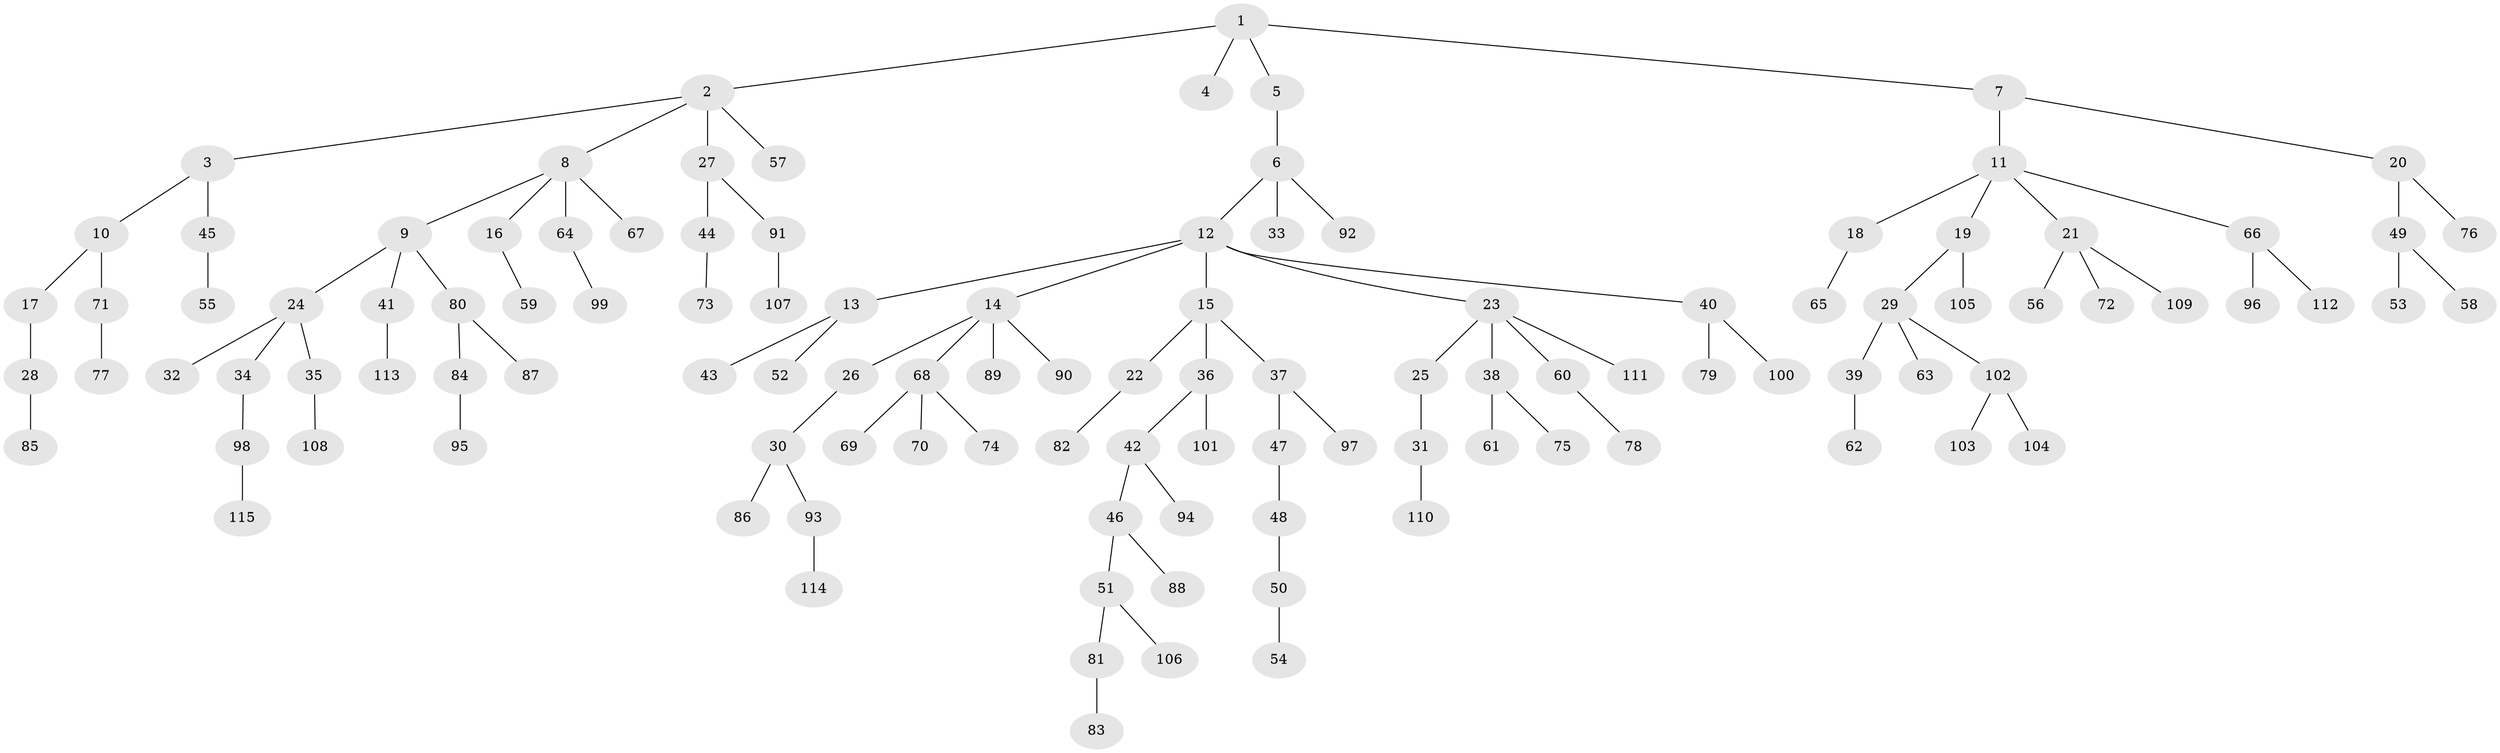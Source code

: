 // Generated by graph-tools (version 1.1) at 2025/50/03/09/25 03:50:18]
// undirected, 115 vertices, 114 edges
graph export_dot {
graph [start="1"]
  node [color=gray90,style=filled];
  1;
  2;
  3;
  4;
  5;
  6;
  7;
  8;
  9;
  10;
  11;
  12;
  13;
  14;
  15;
  16;
  17;
  18;
  19;
  20;
  21;
  22;
  23;
  24;
  25;
  26;
  27;
  28;
  29;
  30;
  31;
  32;
  33;
  34;
  35;
  36;
  37;
  38;
  39;
  40;
  41;
  42;
  43;
  44;
  45;
  46;
  47;
  48;
  49;
  50;
  51;
  52;
  53;
  54;
  55;
  56;
  57;
  58;
  59;
  60;
  61;
  62;
  63;
  64;
  65;
  66;
  67;
  68;
  69;
  70;
  71;
  72;
  73;
  74;
  75;
  76;
  77;
  78;
  79;
  80;
  81;
  82;
  83;
  84;
  85;
  86;
  87;
  88;
  89;
  90;
  91;
  92;
  93;
  94;
  95;
  96;
  97;
  98;
  99;
  100;
  101;
  102;
  103;
  104;
  105;
  106;
  107;
  108;
  109;
  110;
  111;
  112;
  113;
  114;
  115;
  1 -- 2;
  1 -- 4;
  1 -- 5;
  1 -- 7;
  2 -- 3;
  2 -- 8;
  2 -- 27;
  2 -- 57;
  3 -- 10;
  3 -- 45;
  5 -- 6;
  6 -- 12;
  6 -- 33;
  6 -- 92;
  7 -- 11;
  7 -- 20;
  8 -- 9;
  8 -- 16;
  8 -- 64;
  8 -- 67;
  9 -- 24;
  9 -- 41;
  9 -- 80;
  10 -- 17;
  10 -- 71;
  11 -- 18;
  11 -- 19;
  11 -- 21;
  11 -- 66;
  12 -- 13;
  12 -- 14;
  12 -- 15;
  12 -- 23;
  12 -- 40;
  13 -- 43;
  13 -- 52;
  14 -- 26;
  14 -- 68;
  14 -- 89;
  14 -- 90;
  15 -- 22;
  15 -- 36;
  15 -- 37;
  16 -- 59;
  17 -- 28;
  18 -- 65;
  19 -- 29;
  19 -- 105;
  20 -- 49;
  20 -- 76;
  21 -- 56;
  21 -- 72;
  21 -- 109;
  22 -- 82;
  23 -- 25;
  23 -- 38;
  23 -- 60;
  23 -- 111;
  24 -- 32;
  24 -- 34;
  24 -- 35;
  25 -- 31;
  26 -- 30;
  27 -- 44;
  27 -- 91;
  28 -- 85;
  29 -- 39;
  29 -- 63;
  29 -- 102;
  30 -- 86;
  30 -- 93;
  31 -- 110;
  34 -- 98;
  35 -- 108;
  36 -- 42;
  36 -- 101;
  37 -- 47;
  37 -- 97;
  38 -- 61;
  38 -- 75;
  39 -- 62;
  40 -- 79;
  40 -- 100;
  41 -- 113;
  42 -- 46;
  42 -- 94;
  44 -- 73;
  45 -- 55;
  46 -- 51;
  46 -- 88;
  47 -- 48;
  48 -- 50;
  49 -- 53;
  49 -- 58;
  50 -- 54;
  51 -- 81;
  51 -- 106;
  60 -- 78;
  64 -- 99;
  66 -- 96;
  66 -- 112;
  68 -- 69;
  68 -- 70;
  68 -- 74;
  71 -- 77;
  80 -- 84;
  80 -- 87;
  81 -- 83;
  84 -- 95;
  91 -- 107;
  93 -- 114;
  98 -- 115;
  102 -- 103;
  102 -- 104;
}
